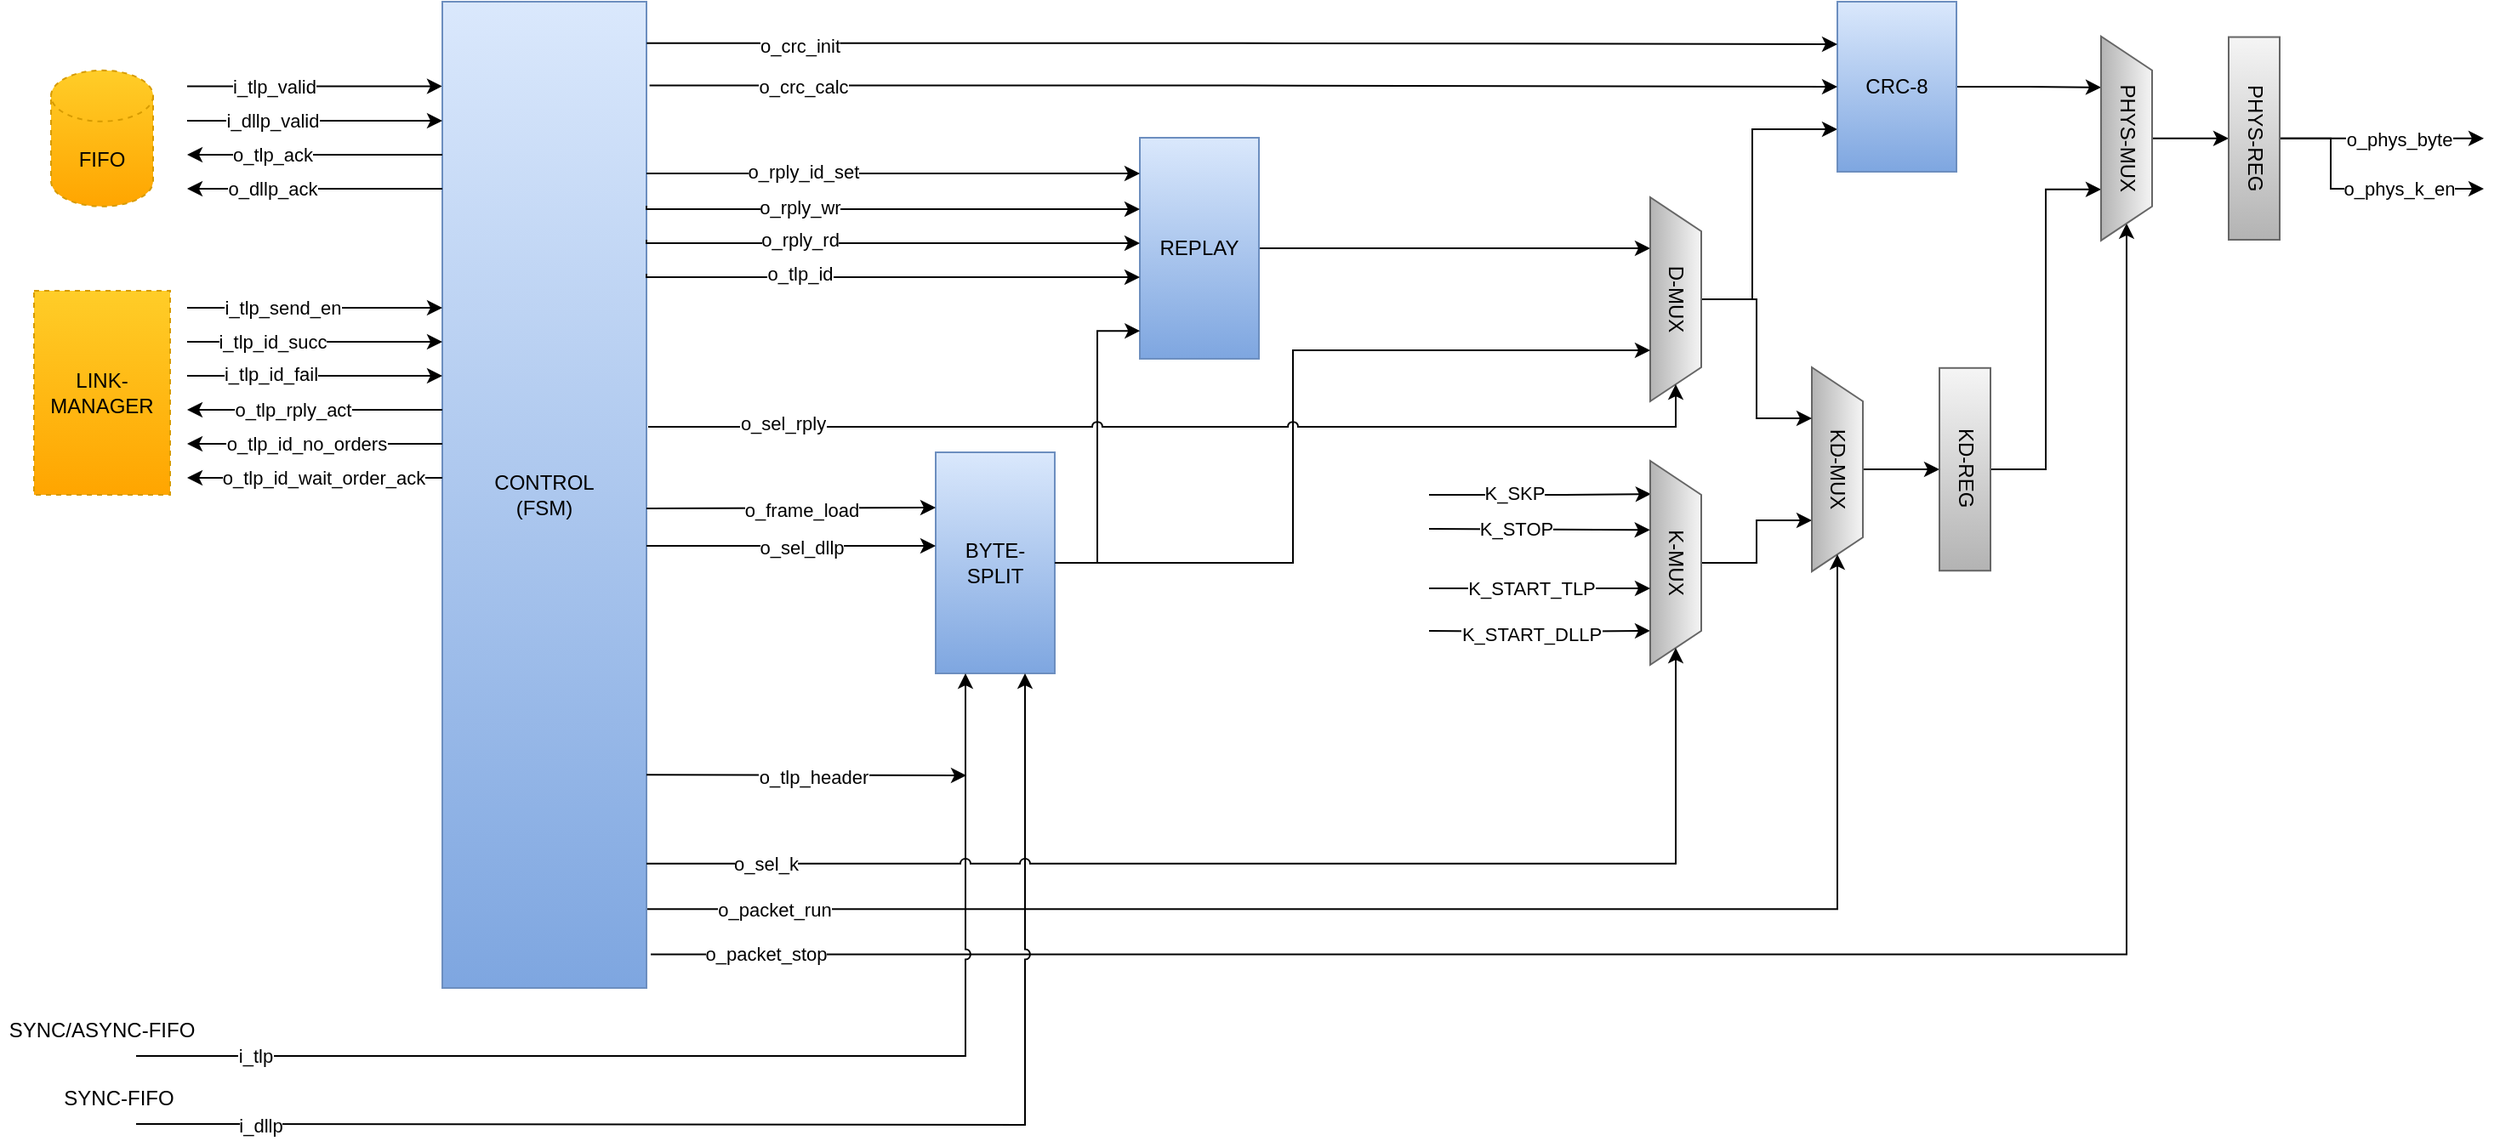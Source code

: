 <mxfile version="24.7.6">
  <diagram name="Page-1" id="dOxFL7OXUdA3YHWsrroU">
    <mxGraphModel dx="1434" dy="772" grid="1" gridSize="10" guides="1" tooltips="1" connect="1" arrows="1" fold="1" page="1" pageScale="1" pageWidth="1654" pageHeight="1169" math="0" shadow="0">
      <root>
        <mxCell id="0" />
        <mxCell id="1" parent="0" />
        <mxCell id="iNSyMQomNXoJTMUYYz1w-72" style="edgeStyle=orthogonalEdgeStyle;rounded=0;orthogonalLoop=1;jettySize=auto;html=1;" parent="1" edge="1">
          <mxGeometry relative="1" as="geometry">
            <mxPoint x="340" y="109.739" as="targetPoint" />
            <mxPoint x="190" y="109.71" as="sourcePoint" />
          </mxGeometry>
        </mxCell>
        <mxCell id="iNSyMQomNXoJTMUYYz1w-80" value="i_tlp_valid" style="edgeLabel;html=1;align=center;verticalAlign=middle;resizable=0;points=[];" parent="iNSyMQomNXoJTMUYYz1w-72" vertex="1" connectable="0">
          <mxGeometry x="-0.396" y="2" relative="1" as="geometry">
            <mxPoint x="5" y="2" as="offset" />
          </mxGeometry>
        </mxCell>
        <mxCell id="iNSyMQomNXoJTMUYYz1w-3" value="CONTROL&lt;div&gt;(FSM)&lt;/div&gt;" style="rounded=0;whiteSpace=wrap;html=1;fillColor=#dae8fc;strokeColor=#6c8ebf;gradientColor=#7ea6e0;" parent="1" vertex="1">
          <mxGeometry x="340" y="60" width="120" height="580" as="geometry" />
        </mxCell>
        <mxCell id="iNSyMQomNXoJTMUYYz1w-25" style="edgeStyle=orthogonalEdgeStyle;rounded=0;orthogonalLoop=1;jettySize=auto;html=1;entryX=0.25;entryY=1;entryDx=0;entryDy=0;" parent="1" source="iNSyMQomNXoJTMUYYz1w-4" target="iNSyMQomNXoJTMUYYz1w-22" edge="1">
          <mxGeometry relative="1" as="geometry" />
        </mxCell>
        <mxCell id="iNSyMQomNXoJTMUYYz1w-46" style="edgeStyle=orthogonalEdgeStyle;rounded=0;orthogonalLoop=1;jettySize=auto;html=1;exitX=0.5;exitY=0;exitDx=0;exitDy=0;entryX=0;entryY=0.75;entryDx=0;entryDy=0;" parent="1" source="iNSyMQomNXoJTMUYYz1w-18" target="iNSyMQomNXoJTMUYYz1w-4" edge="1">
          <mxGeometry relative="1" as="geometry">
            <Array as="points">
              <mxPoint x="1110" y="235" />
              <mxPoint x="1110" y="135" />
            </Array>
          </mxGeometry>
        </mxCell>
        <mxCell id="iNSyMQomNXoJTMUYYz1w-4" value="CRC-8" style="rounded=0;whiteSpace=wrap;html=1;fillColor=#dae8fc;strokeColor=#6c8ebf;gradientColor=#7ea6e0;" parent="1" vertex="1">
          <mxGeometry x="1160" y="60" width="70" height="100" as="geometry" />
        </mxCell>
        <mxCell id="iNSyMQomNXoJTMUYYz1w-42" style="edgeStyle=orthogonalEdgeStyle;rounded=0;orthogonalLoop=1;jettySize=auto;html=1;entryX=0.25;entryY=1;entryDx=0;entryDy=0;" parent="1" source="iNSyMQomNXoJTMUYYz1w-5" target="iNSyMQomNXoJTMUYYz1w-18" edge="1">
          <mxGeometry relative="1" as="geometry" />
        </mxCell>
        <mxCell id="iNSyMQomNXoJTMUYYz1w-5" value="REPLAY" style="rounded=0;whiteSpace=wrap;html=1;fillColor=#dae8fc;strokeColor=#6c8ebf;gradientColor=#7ea6e0;" parent="1" vertex="1">
          <mxGeometry x="750" y="140" width="70" height="129.99" as="geometry" />
        </mxCell>
        <mxCell id="iNSyMQomNXoJTMUYYz1w-8" style="edgeStyle=orthogonalEdgeStyle;rounded=0;orthogonalLoop=1;jettySize=auto;html=1;entryX=0.163;entryY=0.986;entryDx=0;entryDy=0;entryPerimeter=0;" parent="1" target="iNSyMQomNXoJTMUYYz1w-7" edge="1">
          <mxGeometry relative="1" as="geometry">
            <mxPoint x="920" y="350.0" as="sourcePoint" />
            <Array as="points">
              <mxPoint x="1000" y="350.0" />
            </Array>
          </mxGeometry>
        </mxCell>
        <mxCell id="iNSyMQomNXoJTMUYYz1w-12" value="K_SKP" style="edgeLabel;html=1;align=center;verticalAlign=middle;resizable=0;points=[];" parent="iNSyMQomNXoJTMUYYz1w-8" vertex="1" connectable="0">
          <mxGeometry x="-0.314" y="1" relative="1" as="geometry">
            <mxPoint x="5" as="offset" />
          </mxGeometry>
        </mxCell>
        <mxCell id="iNSyMQomNXoJTMUYYz1w-9" style="edgeStyle=orthogonalEdgeStyle;rounded=0;orthogonalLoop=1;jettySize=auto;html=1;entryX=0.833;entryY=1;entryDx=0;entryDy=0;entryPerimeter=0;" parent="1" target="iNSyMQomNXoJTMUYYz1w-7" edge="1">
          <mxGeometry relative="1" as="geometry">
            <mxPoint x="920" y="430.0" as="sourcePoint" />
          </mxGeometry>
        </mxCell>
        <mxCell id="iNSyMQomNXoJTMUYYz1w-15" value="K_START_DLLP" style="edgeLabel;html=1;align=center;verticalAlign=middle;resizable=0;points=[];" parent="iNSyMQomNXoJTMUYYz1w-9" vertex="1" connectable="0">
          <mxGeometry x="-0.192" y="-1" relative="1" as="geometry">
            <mxPoint x="7" as="offset" />
          </mxGeometry>
        </mxCell>
        <mxCell id="iNSyMQomNXoJTMUYYz1w-17" style="edgeStyle=orthogonalEdgeStyle;rounded=0;orthogonalLoop=1;jettySize=auto;html=1;entryX=0.75;entryY=1;entryDx=0;entryDy=0;" parent="1" source="iNSyMQomNXoJTMUYYz1w-7" target="iNSyMQomNXoJTMUYYz1w-16" edge="1">
          <mxGeometry relative="1" as="geometry" />
        </mxCell>
        <mxCell id="iNSyMQomNXoJTMUYYz1w-7" value="K-MUX" style="shape=trapezoid;perimeter=trapezoidPerimeter;whiteSpace=wrap;html=1;fixedSize=1;rotation=90;fillColor=#f5f5f5;gradientColor=#b3b3b3;strokeColor=#666666;" parent="1" vertex="1">
          <mxGeometry x="1005" y="375.0" width="120" height="30" as="geometry" />
        </mxCell>
        <mxCell id="iNSyMQomNXoJTMUYYz1w-10" value="" style="endArrow=classic;html=1;rounded=0;entryX=0.339;entryY=1.005;entryDx=0;entryDy=0;entryPerimeter=0;" parent="1" target="iNSyMQomNXoJTMUYYz1w-7" edge="1">
          <mxGeometry width="50" height="50" relative="1" as="geometry">
            <mxPoint x="920" y="370.0" as="sourcePoint" />
            <mxPoint x="940" y="340.0" as="targetPoint" />
          </mxGeometry>
        </mxCell>
        <mxCell id="iNSyMQomNXoJTMUYYz1w-13" value="K_STOP" style="edgeLabel;html=1;align=center;verticalAlign=middle;resizable=0;points=[];" parent="iNSyMQomNXoJTMUYYz1w-10" vertex="1" connectable="0">
          <mxGeometry x="-0.424" relative="1" as="geometry">
            <mxPoint x="13" as="offset" />
          </mxGeometry>
        </mxCell>
        <mxCell id="iNSyMQomNXoJTMUYYz1w-11" value="" style="endArrow=classic;html=1;rounded=0;entryX=0.339;entryY=1.005;entryDx=0;entryDy=0;entryPerimeter=0;" parent="1" edge="1">
          <mxGeometry width="50" height="50" relative="1" as="geometry">
            <mxPoint x="920" y="405.0" as="sourcePoint" />
            <mxPoint x="1050" y="405.0" as="targetPoint" />
          </mxGeometry>
        </mxCell>
        <mxCell id="iNSyMQomNXoJTMUYYz1w-14" value="K_START_TLP" style="edgeLabel;html=1;align=center;verticalAlign=middle;resizable=0;points=[];" parent="iNSyMQomNXoJTMUYYz1w-11" vertex="1" connectable="0">
          <mxGeometry x="-0.311" y="-1" relative="1" as="geometry">
            <mxPoint x="15" y="-1" as="offset" />
          </mxGeometry>
        </mxCell>
        <mxCell id="iNSyMQomNXoJTMUYYz1w-21" style="edgeStyle=orthogonalEdgeStyle;rounded=0;orthogonalLoop=1;jettySize=auto;html=1;entryX=0;entryY=0.5;entryDx=0;entryDy=0;" parent="1" source="iNSyMQomNXoJTMUYYz1w-16" target="iNSyMQomNXoJTMUYYz1w-20" edge="1">
          <mxGeometry relative="1" as="geometry" />
        </mxCell>
        <mxCell id="iNSyMQomNXoJTMUYYz1w-16" value="KD-MUX" style="shape=trapezoid;perimeter=trapezoidPerimeter;whiteSpace=wrap;html=1;fixedSize=1;rotation=90;fillColor=#f5f5f5;gradientColor=#b3b3b3;strokeColor=#666666;" parent="1" vertex="1">
          <mxGeometry x="1100" y="320.01" width="120" height="30" as="geometry" />
        </mxCell>
        <mxCell id="iNSyMQomNXoJTMUYYz1w-19" style="edgeStyle=orthogonalEdgeStyle;rounded=0;orthogonalLoop=1;jettySize=auto;html=1;entryX=0.25;entryY=1;entryDx=0;entryDy=0;" parent="1" source="iNSyMQomNXoJTMUYYz1w-18" target="iNSyMQomNXoJTMUYYz1w-16" edge="1">
          <mxGeometry relative="1" as="geometry" />
        </mxCell>
        <mxCell id="iNSyMQomNXoJTMUYYz1w-18" value="D-MUX" style="shape=trapezoid;perimeter=trapezoidPerimeter;whiteSpace=wrap;html=1;fixedSize=1;rotation=90;fillColor=#f5f5f5;gradientColor=#b3b3b3;strokeColor=#666666;" parent="1" vertex="1">
          <mxGeometry x="1005" y="220.0" width="120" height="30" as="geometry" />
        </mxCell>
        <mxCell id="iNSyMQomNXoJTMUYYz1w-24" style="edgeStyle=orthogonalEdgeStyle;rounded=0;orthogonalLoop=1;jettySize=auto;html=1;entryX=0.75;entryY=1;entryDx=0;entryDy=0;" parent="1" source="iNSyMQomNXoJTMUYYz1w-20" target="iNSyMQomNXoJTMUYYz1w-22" edge="1">
          <mxGeometry relative="1" as="geometry" />
        </mxCell>
        <mxCell id="iNSyMQomNXoJTMUYYz1w-20" value="KD-REG" style="rounded=0;whiteSpace=wrap;html=1;textDirection=vertical-lr;fillColor=#f5f5f5;gradientColor=#b3b3b3;strokeColor=#666666;" parent="1" vertex="1">
          <mxGeometry x="1220" y="275.4" width="30" height="119.21" as="geometry" />
        </mxCell>
        <mxCell id="iNSyMQomNXoJTMUYYz1w-27" style="edgeStyle=orthogonalEdgeStyle;rounded=0;orthogonalLoop=1;jettySize=auto;html=1;" parent="1" source="iNSyMQomNXoJTMUYYz1w-22" target="iNSyMQomNXoJTMUYYz1w-26" edge="1">
          <mxGeometry relative="1" as="geometry" />
        </mxCell>
        <mxCell id="iNSyMQomNXoJTMUYYz1w-64" style="edgeStyle=orthogonalEdgeStyle;rounded=0;orthogonalLoop=1;jettySize=auto;html=1;exitX=1.021;exitY=0.966;exitDx=0;exitDy=0;exitPerimeter=0;" parent="1" source="iNSyMQomNXoJTMUYYz1w-3" target="iNSyMQomNXoJTMUYYz1w-22" edge="1">
          <mxGeometry relative="1" as="geometry">
            <mxPoint x="1360" y="640" as="sourcePoint" />
            <Array as="points">
              <mxPoint x="1330" y="620" />
            </Array>
          </mxGeometry>
        </mxCell>
        <mxCell id="iNSyMQomNXoJTMUYYz1w-65" value="o_packet_stop" style="edgeLabel;html=1;align=center;verticalAlign=middle;resizable=0;points=[];" parent="iNSyMQomNXoJTMUYYz1w-64" vertex="1" connectable="0">
          <mxGeometry x="-0.904" y="1" relative="1" as="geometry">
            <mxPoint x="5" as="offset" />
          </mxGeometry>
        </mxCell>
        <mxCell id="iNSyMQomNXoJTMUYYz1w-22" value="PHYS-MUX" style="shape=trapezoid;perimeter=trapezoidPerimeter;whiteSpace=wrap;html=1;fixedSize=1;rotation=90;fillColor=#f5f5f5;gradientColor=#b3b3b3;strokeColor=#666666;" parent="1" vertex="1">
          <mxGeometry x="1270" y="125.39" width="120" height="30" as="geometry" />
        </mxCell>
        <mxCell id="iNSyMQomNXoJTMUYYz1w-28" style="edgeStyle=orthogonalEdgeStyle;rounded=0;orthogonalLoop=1;jettySize=auto;html=1;" parent="1" source="iNSyMQomNXoJTMUYYz1w-26" edge="1">
          <mxGeometry relative="1" as="geometry">
            <mxPoint x="1540" y="140.395" as="targetPoint" />
          </mxGeometry>
        </mxCell>
        <mxCell id="iNSyMQomNXoJTMUYYz1w-85" value="o_phys_byte" style="edgeLabel;html=1;align=center;verticalAlign=middle;resizable=0;points=[];" parent="iNSyMQomNXoJTMUYYz1w-28" vertex="1" connectable="0">
          <mxGeometry x="-0.039" y="1" relative="1" as="geometry">
            <mxPoint x="12" y="1" as="offset" />
          </mxGeometry>
        </mxCell>
        <mxCell id="iNSyMQomNXoJTMUYYz1w-87" style="edgeStyle=orthogonalEdgeStyle;rounded=0;orthogonalLoop=1;jettySize=auto;html=1;" parent="1" source="iNSyMQomNXoJTMUYYz1w-26" edge="1">
          <mxGeometry relative="1" as="geometry">
            <mxPoint x="1540" y="170" as="targetPoint" />
            <Array as="points">
              <mxPoint x="1450" y="140" />
              <mxPoint x="1450" y="170" />
            </Array>
          </mxGeometry>
        </mxCell>
        <mxCell id="iNSyMQomNXoJTMUYYz1w-88" value="o_phys_k_en" style="edgeLabel;html=1;align=center;verticalAlign=middle;resizable=0;points=[];" parent="iNSyMQomNXoJTMUYYz1w-87" vertex="1" connectable="0">
          <mxGeometry x="0.133" y="-2" relative="1" as="geometry">
            <mxPoint x="15" y="-2" as="offset" />
          </mxGeometry>
        </mxCell>
        <mxCell id="iNSyMQomNXoJTMUYYz1w-26" value="PHYS-REG" style="rounded=0;whiteSpace=wrap;html=1;textDirection=vertical-lr;fillColor=#f5f5f5;gradientColor=#b3b3b3;strokeColor=#666666;" parent="1" vertex="1">
          <mxGeometry x="1390" y="80.79" width="30" height="119.21" as="geometry" />
        </mxCell>
        <mxCell id="iNSyMQomNXoJTMUYYz1w-51" style="edgeStyle=orthogonalEdgeStyle;rounded=0;orthogonalLoop=1;jettySize=auto;html=1;entryX=0.75;entryY=1;entryDx=0;entryDy=0;" parent="1" source="iNSyMQomNXoJTMUYYz1w-30" target="iNSyMQomNXoJTMUYYz1w-18" edge="1">
          <mxGeometry relative="1" as="geometry">
            <Array as="points">
              <mxPoint x="840" y="390" />
              <mxPoint x="840" y="265" />
            </Array>
          </mxGeometry>
        </mxCell>
        <mxCell id="iNSyMQomNXoJTMUYYz1w-30" value="BYTE-SPLIT" style="rounded=0;whiteSpace=wrap;html=1;fillColor=#dae8fc;gradientColor=#7ea6e0;strokeColor=#6c8ebf;" parent="1" vertex="1">
          <mxGeometry x="630" y="325.0" width="70" height="130" as="geometry" />
        </mxCell>
        <mxCell id="iNSyMQomNXoJTMUYYz1w-34" style="edgeStyle=orthogonalEdgeStyle;rounded=0;orthogonalLoop=1;jettySize=auto;html=1;exitX=1.015;exitY=0.085;exitDx=0;exitDy=0;exitPerimeter=0;" parent="1" source="iNSyMQomNXoJTMUYYz1w-3" target="iNSyMQomNXoJTMUYYz1w-4" edge="1">
          <mxGeometry relative="1" as="geometry" />
        </mxCell>
        <mxCell id="iNSyMQomNXoJTMUYYz1w-35" value="o_crc_calc" style="edgeLabel;html=1;align=center;verticalAlign=middle;resizable=0;points=[];" parent="iNSyMQomNXoJTMUYYz1w-34" vertex="1" connectable="0">
          <mxGeometry x="-0.597" relative="1" as="geometry">
            <mxPoint x="-51" as="offset" />
          </mxGeometry>
        </mxCell>
        <mxCell id="iNSyMQomNXoJTMUYYz1w-36" style="edgeStyle=orthogonalEdgeStyle;rounded=0;orthogonalLoop=1;jettySize=auto;html=1;exitX=1.001;exitY=0.042;exitDx=0;exitDy=0;entryX=0;entryY=0.25;entryDx=0;entryDy=0;exitPerimeter=0;" parent="1" source="iNSyMQomNXoJTMUYYz1w-3" target="iNSyMQomNXoJTMUYYz1w-4" edge="1">
          <mxGeometry relative="1" as="geometry" />
        </mxCell>
        <mxCell id="iNSyMQomNXoJTMUYYz1w-37" value="o_crc_init" style="edgeLabel;html=1;align=center;verticalAlign=middle;resizable=0;points=[];" parent="iNSyMQomNXoJTMUYYz1w-36" vertex="1" connectable="0">
          <mxGeometry x="-0.614" y="-1" relative="1" as="geometry">
            <mxPoint x="-45" as="offset" />
          </mxGeometry>
        </mxCell>
        <mxCell id="iNSyMQomNXoJTMUYYz1w-45" style="edgeStyle=orthogonalEdgeStyle;rounded=0;orthogonalLoop=1;jettySize=auto;html=1;" parent="1" edge="1">
          <mxGeometry relative="1" as="geometry">
            <mxPoint x="460" y="161" as="sourcePoint" />
            <mxPoint x="750" y="161" as="targetPoint" />
            <Array as="points">
              <mxPoint x="460" y="161" />
              <mxPoint x="605" y="161" />
            </Array>
          </mxGeometry>
        </mxCell>
        <mxCell id="iNSyMQomNXoJTMUYYz1w-52" value="o_rply_id_set" style="edgeLabel;html=1;align=center;verticalAlign=middle;resizable=0;points=[];" parent="iNSyMQomNXoJTMUYYz1w-45" vertex="1" connectable="0">
          <mxGeometry x="-0.483" relative="1" as="geometry">
            <mxPoint x="17" y="-1" as="offset" />
          </mxGeometry>
        </mxCell>
        <mxCell id="iNSyMQomNXoJTMUYYz1w-47" style="edgeStyle=orthogonalEdgeStyle;rounded=0;orthogonalLoop=1;jettySize=auto;html=1;exitX=0.998;exitY=0.216;exitDx=0;exitDy=0;exitPerimeter=0;" parent="1" edge="1">
          <mxGeometry relative="1" as="geometry">
            <mxPoint x="460" y="180" as="sourcePoint" />
            <mxPoint x="750" y="182" as="targetPoint" />
            <Array as="points">
              <mxPoint x="460" y="182" />
              <mxPoint x="605" y="182" />
            </Array>
          </mxGeometry>
        </mxCell>
        <mxCell id="iNSyMQomNXoJTMUYYz1w-53" value="o_rply_wr" style="edgeLabel;html=1;align=center;verticalAlign=middle;resizable=0;points=[];" parent="iNSyMQomNXoJTMUYYz1w-47" vertex="1" connectable="0">
          <mxGeometry x="-0.563" y="1" relative="1" as="geometry">
            <mxPoint x="28" as="offset" />
          </mxGeometry>
        </mxCell>
        <mxCell id="iNSyMQomNXoJTMUYYz1w-49" style="edgeStyle=orthogonalEdgeStyle;rounded=0;orthogonalLoop=1;jettySize=auto;html=1;exitX=0.998;exitY=0.216;exitDx=0;exitDy=0;exitPerimeter=0;" parent="1" edge="1">
          <mxGeometry relative="1" as="geometry">
            <mxPoint x="460" y="200" as="sourcePoint" />
            <mxPoint x="750" y="202" as="targetPoint" />
            <Array as="points">
              <mxPoint x="460" y="202" />
              <mxPoint x="605" y="202" />
            </Array>
          </mxGeometry>
        </mxCell>
        <mxCell id="iNSyMQomNXoJTMUYYz1w-54" value="o_rply_rd" style="edgeLabel;html=1;align=center;verticalAlign=middle;resizable=0;points=[];" parent="iNSyMQomNXoJTMUYYz1w-49" vertex="1" connectable="0">
          <mxGeometry x="-0.563" y="1" relative="1" as="geometry">
            <mxPoint x="28" y="-1" as="offset" />
          </mxGeometry>
        </mxCell>
        <mxCell id="iNSyMQomNXoJTMUYYz1w-50" style="edgeStyle=orthogonalEdgeStyle;rounded=0;orthogonalLoop=1;jettySize=auto;html=1;entryX=0.002;entryY=0.874;entryDx=0;entryDy=0;entryPerimeter=0;" parent="1" source="iNSyMQomNXoJTMUYYz1w-30" target="iNSyMQomNXoJTMUYYz1w-5" edge="1">
          <mxGeometry relative="1" as="geometry" />
        </mxCell>
        <mxCell id="iNSyMQomNXoJTMUYYz1w-56" style="edgeStyle=orthogonalEdgeStyle;rounded=0;orthogonalLoop=1;jettySize=auto;html=1;entryX=0;entryY=0.25;entryDx=0;entryDy=0;" parent="1" target="iNSyMQomNXoJTMUYYz1w-30" edge="1">
          <mxGeometry relative="1" as="geometry">
            <mxPoint x="460" y="358" as="sourcePoint" />
            <Array as="points">
              <mxPoint x="460" y="358" />
              <mxPoint x="545" y="358" />
            </Array>
          </mxGeometry>
        </mxCell>
        <mxCell id="iNSyMQomNXoJTMUYYz1w-58" value="o_frame_load" style="edgeLabel;html=1;align=center;verticalAlign=middle;resizable=0;points=[];" parent="iNSyMQomNXoJTMUYYz1w-56" vertex="1" connectable="0">
          <mxGeometry x="-0.149" y="-1" relative="1" as="geometry">
            <mxPoint x="18" as="offset" />
          </mxGeometry>
        </mxCell>
        <mxCell id="iNSyMQomNXoJTMUYYz1w-73" style="edgeStyle=orthogonalEdgeStyle;rounded=0;orthogonalLoop=1;jettySize=auto;html=1;" parent="1" edge="1">
          <mxGeometry relative="1" as="geometry">
            <mxPoint x="340" y="130.029" as="targetPoint" />
            <mxPoint x="190" y="130.0" as="sourcePoint" />
          </mxGeometry>
        </mxCell>
        <mxCell id="iNSyMQomNXoJTMUYYz1w-81" value="i_dllp_valid" style="edgeLabel;html=1;align=center;verticalAlign=middle;resizable=0;points=[];" parent="iNSyMQomNXoJTMUYYz1w-73" vertex="1" connectable="0">
          <mxGeometry x="-0.465" y="2" relative="1" as="geometry">
            <mxPoint x="10" y="2" as="offset" />
          </mxGeometry>
        </mxCell>
        <mxCell id="iNSyMQomNXoJTMUYYz1w-74" style="edgeStyle=orthogonalEdgeStyle;rounded=0;orthogonalLoop=1;jettySize=auto;html=1;" parent="1" edge="1">
          <mxGeometry relative="1" as="geometry">
            <mxPoint x="340" y="240.029" as="targetPoint" />
            <mxPoint x="190" y="240.0" as="sourcePoint" />
          </mxGeometry>
        </mxCell>
        <mxCell id="iNSyMQomNXoJTMUYYz1w-77" value="i_tlp_send_en" style="edgeLabel;html=1;align=center;verticalAlign=middle;resizable=0;points=[];" parent="iNSyMQomNXoJTMUYYz1w-74" vertex="1" connectable="0">
          <mxGeometry x="-0.251" relative="1" as="geometry">
            <mxPoint as="offset" />
          </mxGeometry>
        </mxCell>
        <mxCell id="iNSyMQomNXoJTMUYYz1w-75" style="edgeStyle=orthogonalEdgeStyle;rounded=0;orthogonalLoop=1;jettySize=auto;html=1;" parent="1" edge="1">
          <mxGeometry relative="1" as="geometry">
            <mxPoint x="340" y="260.029" as="targetPoint" />
            <mxPoint x="190" y="260" as="sourcePoint" />
          </mxGeometry>
        </mxCell>
        <mxCell id="iNSyMQomNXoJTMUYYz1w-78" value="i_tlp_id_succ" style="edgeLabel;html=1;align=center;verticalAlign=middle;resizable=0;points=[];" parent="iNSyMQomNXoJTMUYYz1w-75" vertex="1" connectable="0">
          <mxGeometry x="-0.389" relative="1" as="geometry">
            <mxPoint x="4" as="offset" />
          </mxGeometry>
        </mxCell>
        <mxCell id="iNSyMQomNXoJTMUYYz1w-76" style="edgeStyle=orthogonalEdgeStyle;rounded=0;orthogonalLoop=1;jettySize=auto;html=1;" parent="1" edge="1">
          <mxGeometry relative="1" as="geometry">
            <mxPoint x="340" y="280.029" as="targetPoint" />
            <mxPoint x="190" y="280" as="sourcePoint" />
          </mxGeometry>
        </mxCell>
        <mxCell id="iNSyMQomNXoJTMUYYz1w-79" value="i_tlp_id_fail" style="edgeLabel;html=1;align=center;verticalAlign=middle;resizable=0;points=[];" parent="iNSyMQomNXoJTMUYYz1w-76" vertex="1" connectable="0">
          <mxGeometry x="-0.35" y="1" relative="1" as="geometry">
            <mxPoint as="offset" />
          </mxGeometry>
        </mxCell>
        <mxCell id="iNSyMQomNXoJTMUYYz1w-82" style="edgeStyle=orthogonalEdgeStyle;rounded=0;orthogonalLoop=1;jettySize=auto;html=1;" parent="1" edge="1">
          <mxGeometry relative="1" as="geometry">
            <mxPoint x="190" y="300" as="targetPoint" />
            <mxPoint x="340" y="300.029" as="sourcePoint" />
          </mxGeometry>
        </mxCell>
        <mxCell id="iNSyMQomNXoJTMUYYz1w-83" value="o_tlp_rply_act" style="edgeLabel;html=1;align=center;verticalAlign=middle;resizable=0;points=[];" parent="iNSyMQomNXoJTMUYYz1w-82" vertex="1" connectable="0">
          <mxGeometry x="0.177" relative="1" as="geometry">
            <mxPoint as="offset" />
          </mxGeometry>
        </mxCell>
        <mxCell id="iNSyMQomNXoJTMUYYz1w-89" style="edgeStyle=orthogonalEdgeStyle;rounded=0;orthogonalLoop=1;jettySize=auto;html=1;entryX=1;entryY=0.5;entryDx=0;entryDy=0;jumpStyle=arc;" parent="1" target="iNSyMQomNXoJTMUYYz1w-18" edge="1">
          <mxGeometry relative="1" as="geometry">
            <mxPoint x="461" y="310" as="sourcePoint" />
            <Array as="points">
              <mxPoint x="461" y="310" />
              <mxPoint x="1065" y="310" />
            </Array>
          </mxGeometry>
        </mxCell>
        <mxCell id="iNSyMQomNXoJTMUYYz1w-90" value="o_sel_rply" style="edgeLabel;html=1;align=center;verticalAlign=middle;resizable=0;points=[];" parent="iNSyMQomNXoJTMUYYz1w-89" vertex="1" connectable="0">
          <mxGeometry x="-0.773" y="2" relative="1" as="geometry">
            <mxPoint x="7" as="offset" />
          </mxGeometry>
        </mxCell>
        <mxCell id="iNSyMQomNXoJTMUYYz1w-103" style="edgeStyle=orthogonalEdgeStyle;rounded=0;orthogonalLoop=1;jettySize=auto;html=1;" parent="1" edge="1">
          <mxGeometry relative="1" as="geometry">
            <mxPoint x="190" y="320" as="targetPoint" />
            <mxPoint x="340" y="320.029" as="sourcePoint" />
          </mxGeometry>
        </mxCell>
        <mxCell id="iNSyMQomNXoJTMUYYz1w-104" value="o_tlp_id_no_orders" style="edgeLabel;html=1;align=center;verticalAlign=middle;resizable=0;points=[];" parent="iNSyMQomNXoJTMUYYz1w-103" vertex="1" connectable="0">
          <mxGeometry x="0.177" relative="1" as="geometry">
            <mxPoint x="8" as="offset" />
          </mxGeometry>
        </mxCell>
        <mxCell id="iNSyMQomNXoJTMUYYz1w-105" style="edgeStyle=orthogonalEdgeStyle;rounded=0;orthogonalLoop=1;jettySize=auto;html=1;" parent="1" edge="1">
          <mxGeometry relative="1" as="geometry">
            <mxPoint x="190" y="339.99" as="targetPoint" />
            <mxPoint x="340" y="340.019" as="sourcePoint" />
          </mxGeometry>
        </mxCell>
        <mxCell id="iNSyMQomNXoJTMUYYz1w-106" value="o_tlp_id_wait_order_ack" style="edgeLabel;html=1;align=center;verticalAlign=middle;resizable=0;points=[];" parent="iNSyMQomNXoJTMUYYz1w-105" vertex="1" connectable="0">
          <mxGeometry x="0.177" relative="1" as="geometry">
            <mxPoint x="18" as="offset" />
          </mxGeometry>
        </mxCell>
        <mxCell id="iNSyMQomNXoJTMUYYz1w-117" style="edgeStyle=orthogonalEdgeStyle;rounded=0;orthogonalLoop=1;jettySize=auto;html=1;entryX=0.25;entryY=1;entryDx=0;entryDy=0;jumpStyle=arc;" parent="1" target="iNSyMQomNXoJTMUYYz1w-30" edge="1">
          <mxGeometry relative="1" as="geometry">
            <mxPoint x="160" y="680" as="sourcePoint" />
            <Array as="points">
              <mxPoint x="648" y="680" />
            </Array>
          </mxGeometry>
        </mxCell>
        <mxCell id="iNSyMQomNXoJTMUYYz1w-118" value="i_tlp" style="edgeLabel;html=1;align=center;verticalAlign=middle;resizable=0;points=[];" parent="iNSyMQomNXoJTMUYYz1w-117" vertex="1" connectable="0">
          <mxGeometry x="-0.855" y="-3" relative="1" as="geometry">
            <mxPoint x="18" y="-3" as="offset" />
          </mxGeometry>
        </mxCell>
        <mxCell id="iNSyMQomNXoJTMUYYz1w-119" style="edgeStyle=orthogonalEdgeStyle;rounded=0;orthogonalLoop=1;jettySize=auto;html=1;" parent="1" edge="1">
          <mxGeometry relative="1" as="geometry">
            <mxPoint x="460" y="514.58" as="sourcePoint" />
            <mxPoint x="648" y="515" as="targetPoint" />
            <Array as="points">
              <mxPoint x="460" y="514.58" />
              <mxPoint x="545" y="514.58" />
            </Array>
          </mxGeometry>
        </mxCell>
        <mxCell id="iNSyMQomNXoJTMUYYz1w-120" value="o_tlp_header" style="edgeLabel;html=1;align=center;verticalAlign=middle;resizable=0;points=[];" parent="iNSyMQomNXoJTMUYYz1w-119" vertex="1" connectable="0">
          <mxGeometry x="-0.149" y="-1" relative="1" as="geometry">
            <mxPoint x="18" as="offset" />
          </mxGeometry>
        </mxCell>
        <mxCell id="iNSyMQomNXoJTMUYYz1w-121" style="edgeStyle=orthogonalEdgeStyle;rounded=0;orthogonalLoop=1;jettySize=auto;html=1;entryX=0.75;entryY=1;entryDx=0;entryDy=0;jumpStyle=arc;" parent="1" target="iNSyMQomNXoJTMUYYz1w-30" edge="1">
          <mxGeometry relative="1" as="geometry">
            <mxPoint x="160" y="720" as="sourcePoint" />
          </mxGeometry>
        </mxCell>
        <mxCell id="iNSyMQomNXoJTMUYYz1w-122" value="i_dllp" style="edgeLabel;html=1;align=center;verticalAlign=middle;resizable=0;points=[];" parent="iNSyMQomNXoJTMUYYz1w-121" vertex="1" connectable="0">
          <mxGeometry x="-0.815" y="-1" relative="1" as="geometry">
            <mxPoint as="offset" />
          </mxGeometry>
        </mxCell>
        <mxCell id="iNSyMQomNXoJTMUYYz1w-123" style="edgeStyle=orthogonalEdgeStyle;rounded=0;orthogonalLoop=1;jettySize=auto;html=1;" parent="1" edge="1">
          <mxGeometry relative="1" as="geometry">
            <mxPoint x="190" y="150.0" as="targetPoint" />
            <mxPoint x="340" y="150.029" as="sourcePoint" />
          </mxGeometry>
        </mxCell>
        <mxCell id="iNSyMQomNXoJTMUYYz1w-124" value="o_tlp_ack" style="edgeLabel;html=1;align=center;verticalAlign=middle;resizable=0;points=[];" parent="iNSyMQomNXoJTMUYYz1w-123" vertex="1" connectable="0">
          <mxGeometry x="-0.465" y="2" relative="1" as="geometry">
            <mxPoint x="-60" y="-2" as="offset" />
          </mxGeometry>
        </mxCell>
        <mxCell id="iNSyMQomNXoJTMUYYz1w-125" style="edgeStyle=orthogonalEdgeStyle;rounded=0;orthogonalLoop=1;jettySize=auto;html=1;" parent="1" edge="1">
          <mxGeometry relative="1" as="geometry">
            <mxPoint x="190" y="170.0" as="targetPoint" />
            <mxPoint x="340" y="170.029" as="sourcePoint" />
          </mxGeometry>
        </mxCell>
        <mxCell id="iNSyMQomNXoJTMUYYz1w-126" value="o_dllp_ack" style="edgeLabel;html=1;align=center;verticalAlign=middle;resizable=0;points=[];" parent="iNSyMQomNXoJTMUYYz1w-125" vertex="1" connectable="0">
          <mxGeometry x="-0.465" y="2" relative="1" as="geometry">
            <mxPoint x="-60" y="-2" as="offset" />
          </mxGeometry>
        </mxCell>
        <mxCell id="iNSyMQomNXoJTMUYYz1w-127" value="FIFO" style="shape=cylinder3;whiteSpace=wrap;html=1;boundedLbl=1;backgroundOutline=1;size=15;dashed=1;fillColor=#ffcd28;gradientColor=#ffa500;strokeColor=#d79b00;" parent="1" vertex="1">
          <mxGeometry x="110" y="100.39" width="60" height="80" as="geometry" />
        </mxCell>
        <mxCell id="iNSyMQomNXoJTMUYYz1w-128" value="LINK-MANAGER" style="rounded=0;whiteSpace=wrap;html=1;dashed=1;fillColor=#ffcd28;gradientColor=#ffa500;strokeColor=#d79b00;" parent="1" vertex="1">
          <mxGeometry x="100" y="230" width="80" height="120" as="geometry" />
        </mxCell>
        <mxCell id="iNSyMQomNXoJTMUYYz1w-129" value="SYNC-FIFO" style="text;html=1;align=center;verticalAlign=middle;whiteSpace=wrap;rounded=0;" parent="1" vertex="1">
          <mxGeometry x="110" y="690" width="80" height="30" as="geometry" />
        </mxCell>
        <mxCell id="iNSyMQomNXoJTMUYYz1w-130" value="SYNC/ASYNC-FIFO" style="text;html=1;align=center;verticalAlign=middle;whiteSpace=wrap;rounded=0;" parent="1" vertex="1">
          <mxGeometry x="80" y="650" width="120" height="30" as="geometry" />
        </mxCell>
        <mxCell id="McOo3qbKUyRwL0zotOrc-1" style="edgeStyle=orthogonalEdgeStyle;rounded=0;orthogonalLoop=1;jettySize=auto;html=1;entryX=0;entryY=0.25;entryDx=0;entryDy=0;" parent="1" edge="1">
          <mxGeometry relative="1" as="geometry">
            <mxPoint x="460" y="380" as="sourcePoint" />
            <Array as="points">
              <mxPoint x="460" y="380" />
              <mxPoint x="545" y="380" />
            </Array>
            <mxPoint x="630" y="380" as="targetPoint" />
          </mxGeometry>
        </mxCell>
        <mxCell id="McOo3qbKUyRwL0zotOrc-2" value="o_sel_dllp" style="edgeLabel;html=1;align=center;verticalAlign=middle;resizable=0;points=[];" parent="McOo3qbKUyRwL0zotOrc-1" vertex="1" connectable="0">
          <mxGeometry x="-0.149" y="-1" relative="1" as="geometry">
            <mxPoint x="18" as="offset" />
          </mxGeometry>
        </mxCell>
        <mxCell id="McOo3qbKUyRwL0zotOrc-3" style="edgeStyle=orthogonalEdgeStyle;rounded=0;orthogonalLoop=1;jettySize=auto;html=1;exitX=1.007;exitY=0.874;exitDx=0;exitDy=0;exitPerimeter=0;jumpStyle=arc;entryX=1;entryY=0.5;entryDx=0;entryDy=0;" parent="1" target="iNSyMQomNXoJTMUYYz1w-7" edge="1">
          <mxGeometry relative="1" as="geometry">
            <mxPoint x="460.0" y="566.92" as="sourcePoint" />
            <mxPoint x="1070" y="460" as="targetPoint" />
            <Array as="points">
              <mxPoint x="1065" y="567" />
            </Array>
          </mxGeometry>
        </mxCell>
        <mxCell id="McOo3qbKUyRwL0zotOrc-4" value="o_sel_k" style="edgeLabel;html=1;align=center;verticalAlign=middle;resizable=0;points=[];" parent="McOo3qbKUyRwL0zotOrc-3" vertex="1" connectable="0">
          <mxGeometry x="-0.81" relative="1" as="geometry">
            <mxPoint as="offset" />
          </mxGeometry>
        </mxCell>
        <mxCell id="McOo3qbKUyRwL0zotOrc-7" style="edgeStyle=orthogonalEdgeStyle;rounded=0;orthogonalLoop=1;jettySize=auto;html=1;exitX=1.004;exitY=0.92;exitDx=0;exitDy=0;entryX=1;entryY=0.5;entryDx=0;entryDy=0;exitPerimeter=0;" parent="1" source="iNSyMQomNXoJTMUYYz1w-3" target="iNSyMQomNXoJTMUYYz1w-16" edge="1">
          <mxGeometry relative="1" as="geometry">
            <Array as="points">
              <mxPoint x="1160" y="594" />
            </Array>
          </mxGeometry>
        </mxCell>
        <mxCell id="McOo3qbKUyRwL0zotOrc-8" value="o_packet_run" style="edgeLabel;html=1;align=center;verticalAlign=middle;resizable=0;points=[];" parent="McOo3qbKUyRwL0zotOrc-7" vertex="1" connectable="0">
          <mxGeometry x="-0.837" relative="1" as="geometry">
            <mxPoint as="offset" />
          </mxGeometry>
        </mxCell>
        <mxCell id="McOo3qbKUyRwL0zotOrc-9" style="edgeStyle=orthogonalEdgeStyle;rounded=0;orthogonalLoop=1;jettySize=auto;html=1;exitX=0.998;exitY=0.216;exitDx=0;exitDy=0;exitPerimeter=0;" parent="1" edge="1">
          <mxGeometry relative="1" as="geometry">
            <mxPoint x="460" y="220" as="sourcePoint" />
            <mxPoint x="750" y="222" as="targetPoint" />
            <Array as="points">
              <mxPoint x="460" y="222" />
              <mxPoint x="605" y="222" />
            </Array>
          </mxGeometry>
        </mxCell>
        <mxCell id="McOo3qbKUyRwL0zotOrc-10" value="o_tlp_id" style="edgeLabel;html=1;align=center;verticalAlign=middle;resizable=0;points=[];" parent="McOo3qbKUyRwL0zotOrc-9" vertex="1" connectable="0">
          <mxGeometry x="-0.563" y="1" relative="1" as="geometry">
            <mxPoint x="28" y="-1" as="offset" />
          </mxGeometry>
        </mxCell>
      </root>
    </mxGraphModel>
  </diagram>
</mxfile>
